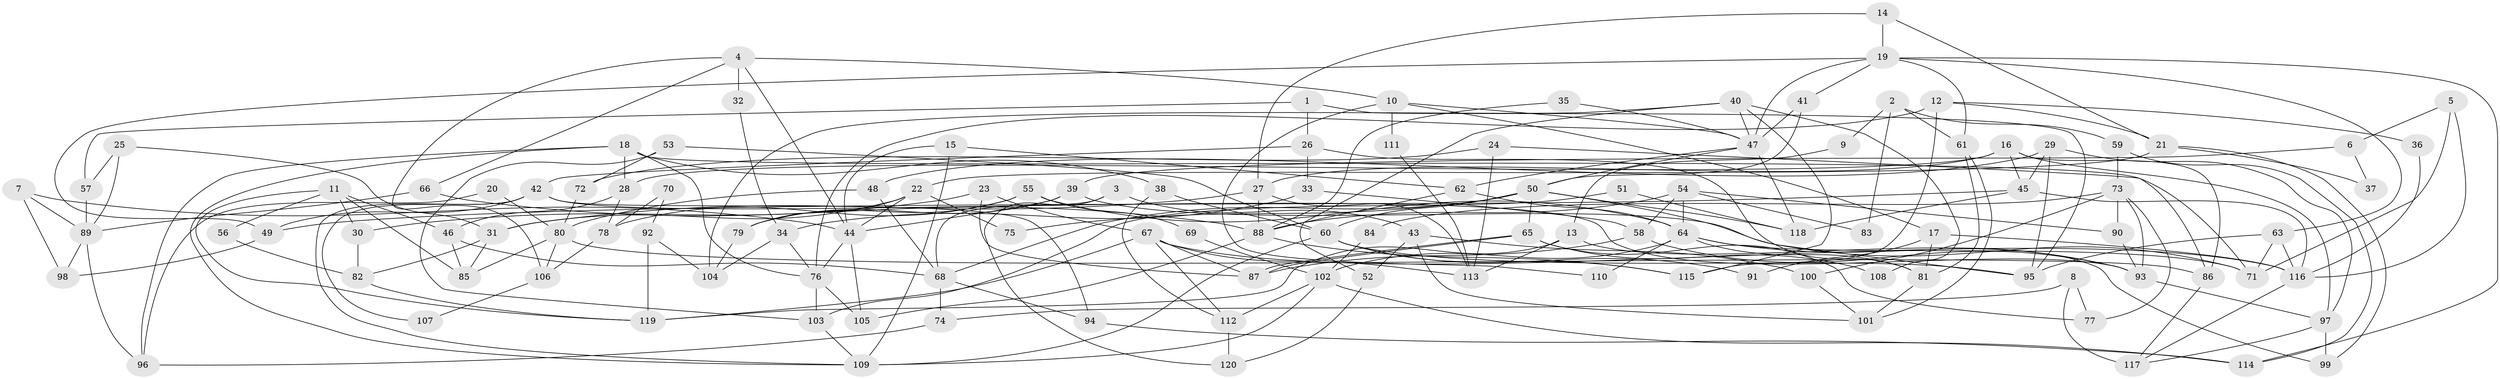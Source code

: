 // Generated by graph-tools (version 1.1) at 2025/26/03/09/25 03:26:11]
// undirected, 120 vertices, 240 edges
graph export_dot {
graph [start="1"]
  node [color=gray90,style=filled];
  1;
  2;
  3;
  4;
  5;
  6;
  7;
  8;
  9;
  10;
  11;
  12;
  13;
  14;
  15;
  16;
  17;
  18;
  19;
  20;
  21;
  22;
  23;
  24;
  25;
  26;
  27;
  28;
  29;
  30;
  31;
  32;
  33;
  34;
  35;
  36;
  37;
  38;
  39;
  40;
  41;
  42;
  43;
  44;
  45;
  46;
  47;
  48;
  49;
  50;
  51;
  52;
  53;
  54;
  55;
  56;
  57;
  58;
  59;
  60;
  61;
  62;
  63;
  64;
  65;
  66;
  67;
  68;
  69;
  70;
  71;
  72;
  73;
  74;
  75;
  76;
  77;
  78;
  79;
  80;
  81;
  82;
  83;
  84;
  85;
  86;
  87;
  88;
  89;
  90;
  91;
  92;
  93;
  94;
  95;
  96;
  97;
  98;
  99;
  100;
  101;
  102;
  103;
  104;
  105;
  106;
  107;
  108;
  109;
  110;
  111;
  112;
  113;
  114;
  115;
  116;
  117;
  118;
  119;
  120;
  1 -- 26;
  1 -- 95;
  1 -- 57;
  2 -- 59;
  2 -- 61;
  2 -- 9;
  2 -- 83;
  3 -- 120;
  3 -- 68;
  3 -- 43;
  4 -- 44;
  4 -- 66;
  4 -- 10;
  4 -- 32;
  4 -- 106;
  5 -- 71;
  5 -- 116;
  5 -- 6;
  6 -- 39;
  6 -- 37;
  7 -- 44;
  7 -- 89;
  7 -- 98;
  8 -- 77;
  8 -- 117;
  8 -- 74;
  9 -- 13;
  10 -- 47;
  10 -- 17;
  10 -- 110;
  10 -- 111;
  11 -- 30;
  11 -- 46;
  11 -- 56;
  11 -- 85;
  11 -- 119;
  12 -- 21;
  12 -- 76;
  12 -- 36;
  12 -- 115;
  13 -- 113;
  13 -- 119;
  13 -- 99;
  14 -- 27;
  14 -- 19;
  14 -- 21;
  15 -- 62;
  15 -- 44;
  15 -- 109;
  16 -- 45;
  16 -- 97;
  16 -- 27;
  16 -- 28;
  16 -- 86;
  17 -- 116;
  17 -- 81;
  17 -- 91;
  18 -- 71;
  18 -- 38;
  18 -- 28;
  18 -- 76;
  18 -- 96;
  18 -- 109;
  19 -- 63;
  19 -- 114;
  19 -- 41;
  19 -- 47;
  19 -- 49;
  19 -- 61;
  20 -- 96;
  20 -- 80;
  21 -- 99;
  21 -- 22;
  21 -- 37;
  22 -- 44;
  22 -- 31;
  22 -- 75;
  22 -- 79;
  23 -- 67;
  23 -- 87;
  23 -- 30;
  24 -- 86;
  24 -- 72;
  24 -- 113;
  25 -- 57;
  25 -- 89;
  25 -- 31;
  26 -- 81;
  26 -- 42;
  26 -- 33;
  27 -- 31;
  27 -- 88;
  27 -- 113;
  28 -- 46;
  28 -- 78;
  29 -- 95;
  29 -- 48;
  29 -- 45;
  29 -- 97;
  30 -- 82;
  31 -- 82;
  31 -- 85;
  32 -- 34;
  33 -- 58;
  33 -- 34;
  34 -- 76;
  34 -- 104;
  35 -- 88;
  35 -- 47;
  36 -- 116;
  38 -- 60;
  38 -- 112;
  39 -- 79;
  39 -- 71;
  39 -- 44;
  40 -- 115;
  40 -- 47;
  40 -- 52;
  40 -- 104;
  40 -- 108;
  41 -- 50;
  41 -- 47;
  42 -- 109;
  42 -- 49;
  42 -- 93;
  42 -- 94;
  42 -- 107;
  43 -- 100;
  43 -- 52;
  43 -- 101;
  44 -- 76;
  44 -- 105;
  45 -- 118;
  45 -- 49;
  45 -- 116;
  46 -- 85;
  46 -- 68;
  47 -- 50;
  47 -- 62;
  47 -- 118;
  48 -- 68;
  48 -- 80;
  49 -- 98;
  50 -- 60;
  50 -- 65;
  50 -- 68;
  50 -- 75;
  50 -- 95;
  50 -- 118;
  51 -- 118;
  51 -- 103;
  52 -- 120;
  53 -- 103;
  53 -- 60;
  53 -- 72;
  54 -- 88;
  54 -- 64;
  54 -- 58;
  54 -- 83;
  54 -- 90;
  55 -- 79;
  55 -- 64;
  55 -- 69;
  55 -- 78;
  56 -- 82;
  57 -- 89;
  58 -- 93;
  58 -- 87;
  59 -- 114;
  59 -- 73;
  60 -- 115;
  60 -- 109;
  60 -- 91;
  60 -- 95;
  61 -- 81;
  61 -- 101;
  62 -- 64;
  62 -- 88;
  63 -- 95;
  63 -- 116;
  63 -- 71;
  64 -- 93;
  64 -- 81;
  64 -- 71;
  64 -- 102;
  64 -- 110;
  65 -- 87;
  65 -- 87;
  65 -- 77;
  65 -- 108;
  66 -- 89;
  66 -- 88;
  67 -- 87;
  67 -- 113;
  67 -- 112;
  67 -- 116;
  67 -- 119;
  68 -- 74;
  68 -- 94;
  69 -- 102;
  70 -- 92;
  70 -- 78;
  72 -- 80;
  73 -- 93;
  73 -- 90;
  73 -- 77;
  73 -- 84;
  73 -- 100;
  74 -- 96;
  76 -- 105;
  76 -- 103;
  78 -- 106;
  79 -- 104;
  80 -- 85;
  80 -- 106;
  80 -- 86;
  81 -- 101;
  82 -- 119;
  84 -- 102;
  86 -- 117;
  88 -- 105;
  88 -- 115;
  89 -- 96;
  89 -- 98;
  90 -- 93;
  92 -- 119;
  92 -- 104;
  93 -- 97;
  94 -- 114;
  97 -- 117;
  97 -- 99;
  100 -- 101;
  102 -- 109;
  102 -- 112;
  102 -- 114;
  103 -- 109;
  106 -- 107;
  111 -- 113;
  112 -- 120;
  116 -- 117;
}
